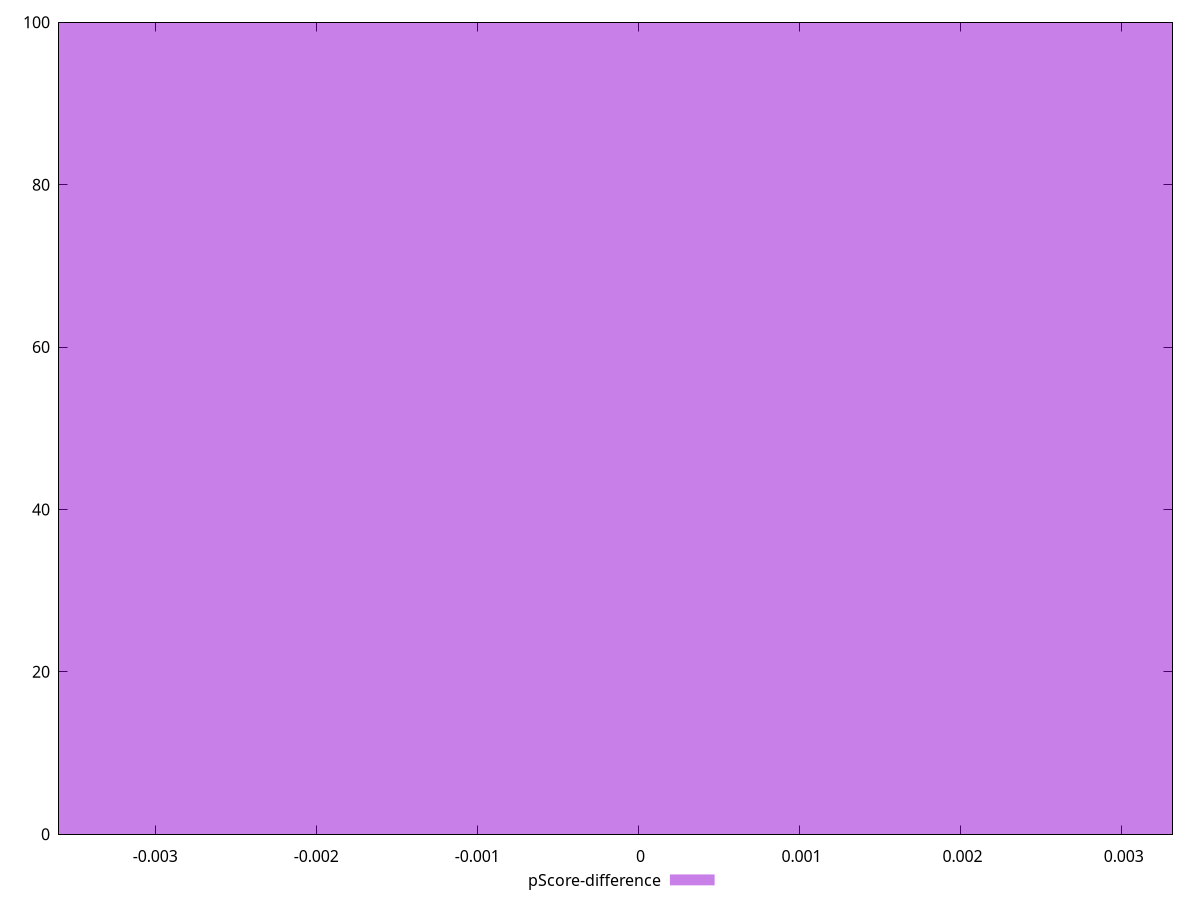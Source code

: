 reset

$pScoreDifference <<EOF
0 100
EOF

set key outside below
set boxwidth 0.007380442253796734
set xrange [-0.0035967520083595543:0.0033156671300033635]
set yrange [0:100]
set trange [0:100]
set style fill transparent solid 0.5 noborder
set terminal svg size 640, 490 enhanced background rgb 'white'
set output "report_00018_2021-02-10T15-25-16.877Z/cumulative-layout-shift/samples/pages/pScore-difference/histogram.svg"

plot $pScoreDifference title "pScore-difference" with boxes

reset
